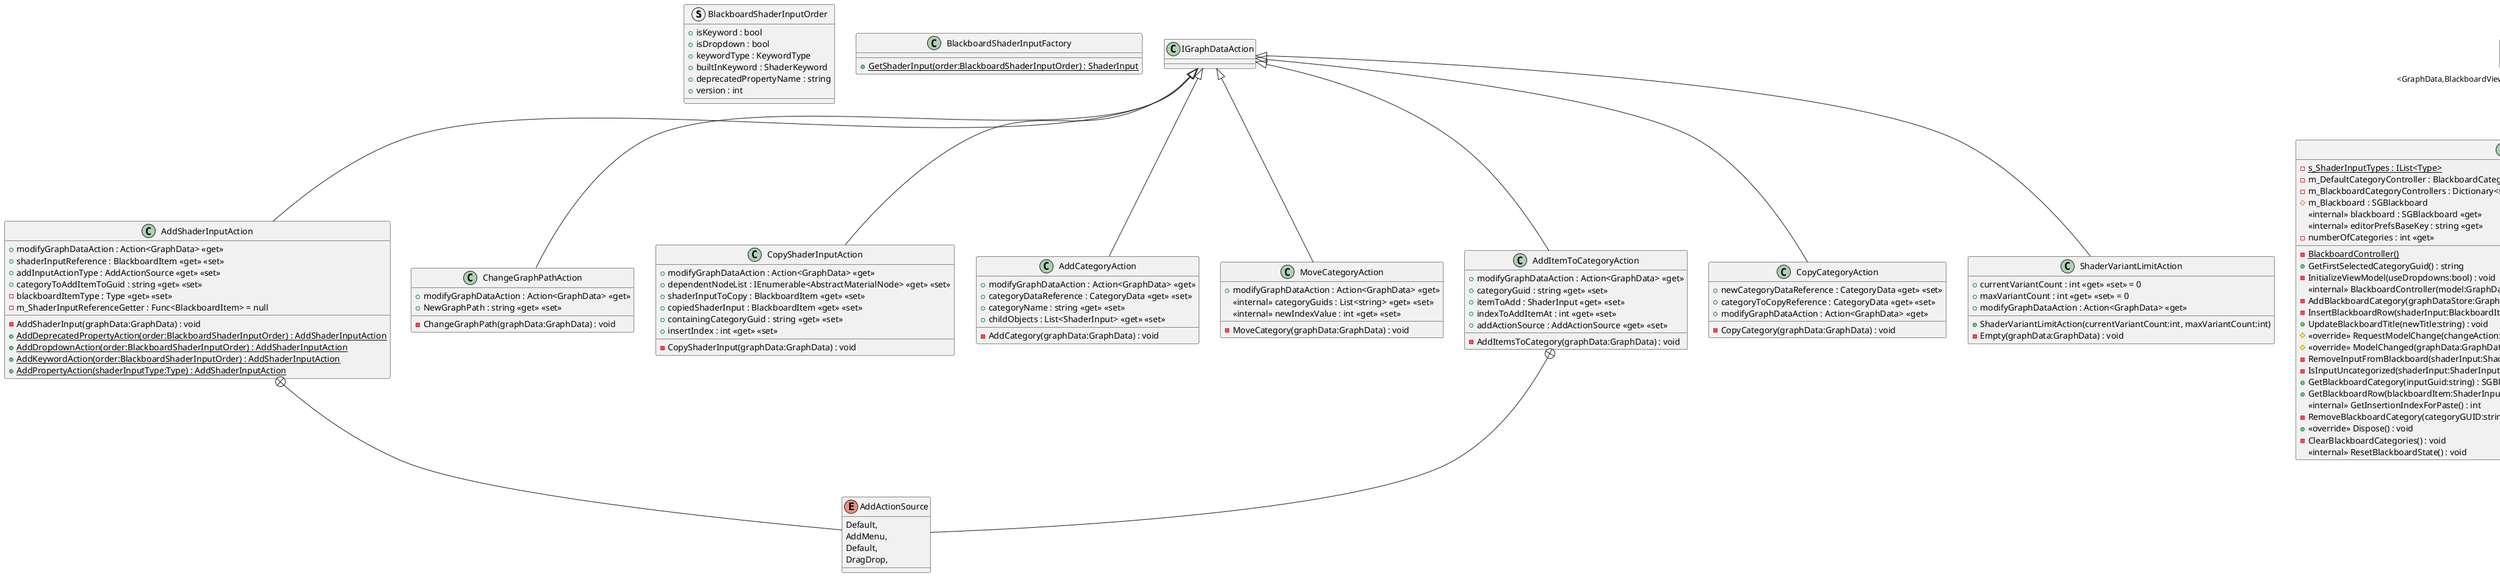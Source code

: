 @startuml
struct BlackboardShaderInputOrder {
    + isKeyword : bool
    + isDropdown : bool
    + keywordType : KeywordType
    + builtInKeyword : ShaderKeyword
    + deprecatedPropertyName : string
    + version : int
}
class BlackboardShaderInputFactory {
    {static} + GetShaderInput(order:BlackboardShaderInputOrder) : ShaderInput
}
class AddShaderInputAction {
    - AddShaderInput(graphData:GraphData) : void
    + {static} AddDeprecatedPropertyAction(order:BlackboardShaderInputOrder) : AddShaderInputAction
    + {static} AddDropdownAction(order:BlackboardShaderInputOrder) : AddShaderInputAction
    + {static} AddKeywordAction(order:BlackboardShaderInputOrder) : AddShaderInputAction
    + {static} AddPropertyAction(shaderInputType:Type) : AddShaderInputAction
    + modifyGraphDataAction : Action<GraphData> <<get>>
    + shaderInputReference : BlackboardItem <<get>> <<set>>
    + addInputActionType : AddActionSource <<get>> <<set>>
    + categoryToAddItemToGuid : string <<get>> <<set>>
    - blackboardItemType : Type <<get>> <<set>>
    - m_ShaderInputReferenceGetter : Func<BlackboardItem> = null
}
class ChangeGraphPathAction {
    - ChangeGraphPath(graphData:GraphData) : void
    + modifyGraphDataAction : Action<GraphData> <<get>>
    + NewGraphPath : string <<get>> <<set>>
}
class CopyShaderInputAction {
    - CopyShaderInput(graphData:GraphData) : void
    + modifyGraphDataAction : Action<GraphData> <<get>>
    + dependentNodeList : IEnumerable<AbstractMaterialNode> <<get>> <<set>>
    + shaderInputToCopy : BlackboardItem <<get>> <<set>>
    + copiedShaderInput : BlackboardItem <<get>> <<set>>
    + containingCategoryGuid : string <<get>> <<set>>
    + insertIndex : int <<get>> <<set>>
}
class AddCategoryAction {
    - AddCategory(graphData:GraphData) : void
    + modifyGraphDataAction : Action<GraphData> <<get>>
    + categoryDataReference : CategoryData <<get>> <<set>>
    + categoryName : string <<get>> <<set>>
    + childObjects : List<ShaderInput> <<get>> <<set>>
}
class MoveCategoryAction {
    - MoveCategory(graphData:GraphData) : void
    + modifyGraphDataAction : Action<GraphData> <<get>>
    <<internal>> categoryGuids : List<string> <<get>> <<set>>
    <<internal>> newIndexValue : int <<get>> <<set>>
}
class AddItemToCategoryAction {
    - AddItemsToCategory(graphData:GraphData) : void
    + modifyGraphDataAction : Action<GraphData> <<get>>
    + categoryGuid : string <<get>> <<set>>
    + itemToAdd : ShaderInput <<get>> <<set>>
    + indexToAddItemAt : int <<get>> <<set>>
    + addActionSource : AddActionSource <<get>> <<set>>
}
class CopyCategoryAction {
    - CopyCategory(graphData:GraphData) : void
    + newCategoryDataReference : CategoryData <<get>> <<set>>
    + categoryToCopyReference : CategoryData <<get>> <<set>>
    + modifyGraphDataAction : Action<GraphData> <<get>>
}
class ShaderVariantLimitAction {
    + currentVariantCount : int <<get>> <<set>> = 0
    + maxVariantCount : int <<get>> <<set>> = 0
    + ShaderVariantLimitAction(currentVariantCount:int, maxVariantCount:int)
    + modifyGraphDataAction : Action<GraphData> <<get>>
    - Empty(graphData:GraphData) : void
}
class BlackboardController {
    {static} - s_ShaderInputTypes : IList<Type>
    {static} - BlackboardController()
    - m_DefaultCategoryController : BlackboardCategoryController = null
    - m_BlackboardCategoryControllers : Dictionary<string, BlackboardCategoryController>
    # m_Blackboard : SGBlackboard
    <<internal>> blackboard : SGBlackboard <<get>>
    + GetFirstSelectedCategoryGuid() : string
    - InitializeViewModel(useDropdowns:bool) : void
    <<internal>> BlackboardController(model:GraphData, inViewModel:BlackboardViewModel, graphDataStore:GraphDataStore)
    <<internal>> editorPrefsBaseKey : string <<get>>
    - AddBlackboardCategory(graphDataStore:GraphDataStore, categoryInfo:CategoryData) : BlackboardCategoryController
    - InsertBlackboardRow(shaderInput:BlackboardItem, insertionIndex:int) : SGBlackboardRow
    + UpdateBlackboardTitle(newTitle:string) : void
    # <<override>> RequestModelChange(changeAction:IGraphDataAction) : void
    # <<override>> ModelChanged(graphData:GraphData, changeAction:IGraphDataAction) : void
    - RemoveInputFromBlackboard(shaderInput:ShaderInput) : void
    - IsInputUncategorized(shaderInput:ShaderInput) : bool
    + GetBlackboardCategory(inputGuid:string) : SGBlackboardCategory
    + GetBlackboardRow(blackboardItem:ShaderInput) : SGBlackboardRow
    - numberOfCategories : int <<get>>
    <<internal>> GetInsertionIndexForPaste() : int
    - RemoveBlackboardCategory(categoryGUID:string) : void
    + <<override>> Dispose() : void
    - ClearBlackboardCategories() : void
    <<internal>> ResetBlackboardState() : void
}
enum AddActionSource {
    Default,
    AddMenu,
}
enum AddActionSource {
    Default,
    DragDrop,
}
IGraphDataAction <|-- AddShaderInputAction
IGraphDataAction <|-- ChangeGraphPathAction
IGraphDataAction <|-- CopyShaderInputAction
IGraphDataAction <|-- AddCategoryAction
IGraphDataAction <|-- MoveCategoryAction
IGraphDataAction <|-- AddItemToCategoryAction
IGraphDataAction <|-- CopyCategoryAction
IGraphDataAction <|-- ShaderVariantLimitAction
"SGViewController`2" "<GraphData,BlackboardViewModel>" <|-- BlackboardController
AddShaderInputAction +-- AddActionSource
AddItemToCategoryAction +-- AddActionSource
@enduml
